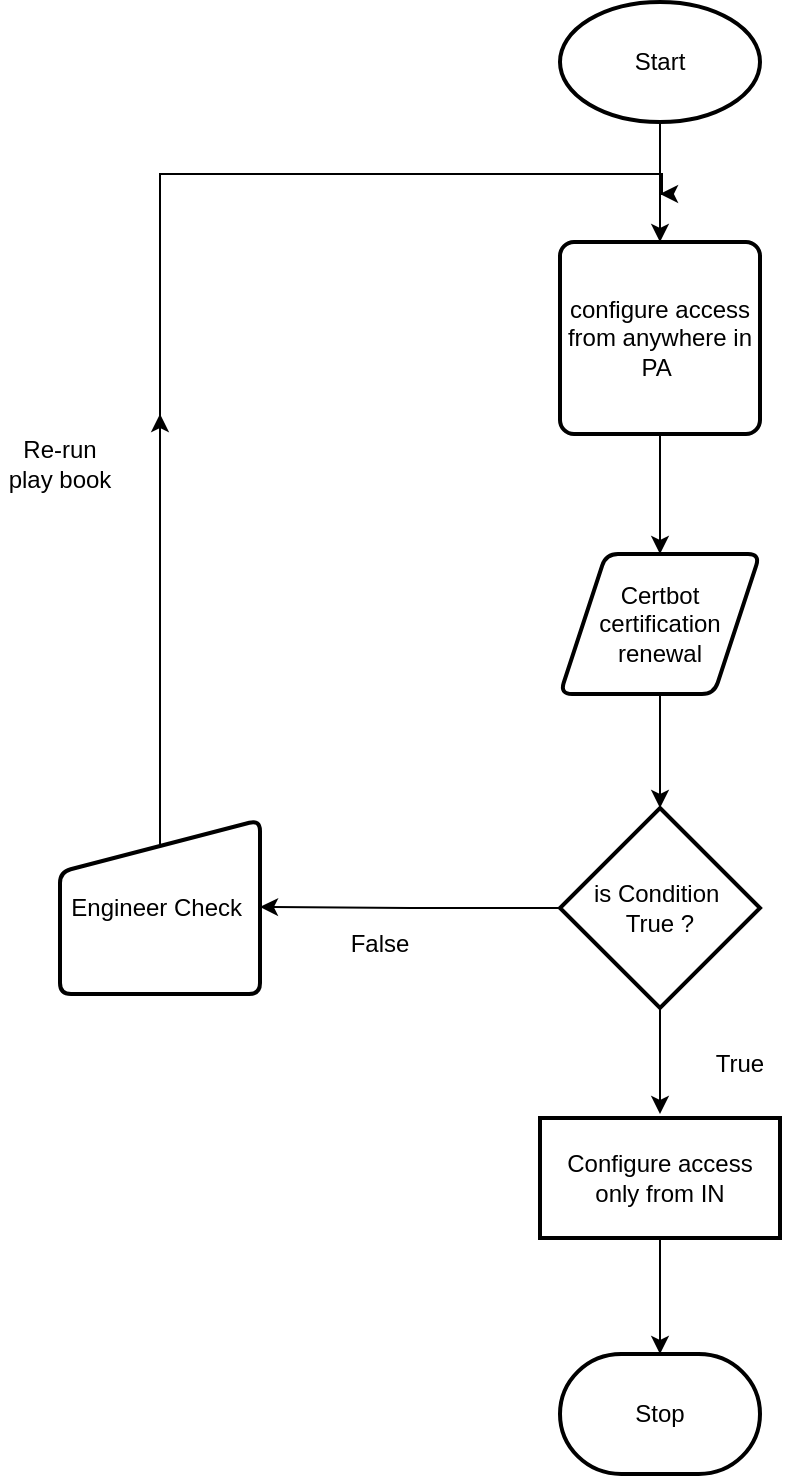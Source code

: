 <mxfile version="24.4.3" type="device">
  <diagram id="C5RBs43oDa-KdzZeNtuy" name="Page-1">
    <mxGraphModel dx="1213" dy="861" grid="1" gridSize="10" guides="1" tooltips="1" connect="1" arrows="1" fold="1" page="1" pageScale="1" pageWidth="827" pageHeight="1169" math="0" shadow="0">
      <root>
        <mxCell id="WIyWlLk6GJQsqaUBKTNV-0" />
        <mxCell id="WIyWlLk6GJQsqaUBKTNV-1" parent="WIyWlLk6GJQsqaUBKTNV-0" />
        <mxCell id="Np7RUgS1rIojiF4Cg4dr-5" value="" style="edgeStyle=orthogonalEdgeStyle;rounded=0;orthogonalLoop=1;jettySize=auto;html=1;" edge="1" parent="WIyWlLk6GJQsqaUBKTNV-1" source="Np7RUgS1rIojiF4Cg4dr-0" target="Np7RUgS1rIojiF4Cg4dr-3">
          <mxGeometry relative="1" as="geometry" />
        </mxCell>
        <mxCell id="Np7RUgS1rIojiF4Cg4dr-0" value="Start" style="strokeWidth=2;html=1;shape=mxgraph.flowchart.start_1;whiteSpace=wrap;" vertex="1" parent="WIyWlLk6GJQsqaUBKTNV-1">
          <mxGeometry x="560" y="44" width="100" height="60" as="geometry" />
        </mxCell>
        <mxCell id="Np7RUgS1rIojiF4Cg4dr-1" value="Stop" style="strokeWidth=2;html=1;shape=mxgraph.flowchart.terminator;whiteSpace=wrap;" vertex="1" parent="WIyWlLk6GJQsqaUBKTNV-1">
          <mxGeometry x="560" y="720" width="100" height="60" as="geometry" />
        </mxCell>
        <mxCell id="Np7RUgS1rIojiF4Cg4dr-7" value="" style="edgeStyle=orthogonalEdgeStyle;rounded=0;orthogonalLoop=1;jettySize=auto;html=1;" edge="1" parent="WIyWlLk6GJQsqaUBKTNV-1" source="Np7RUgS1rIojiF4Cg4dr-2">
          <mxGeometry relative="1" as="geometry">
            <mxPoint x="610" y="600" as="targetPoint" />
          </mxGeometry>
        </mxCell>
        <mxCell id="Np7RUgS1rIojiF4Cg4dr-16" value="" style="edgeStyle=orthogonalEdgeStyle;rounded=0;orthogonalLoop=1;jettySize=auto;html=1;" edge="1" parent="WIyWlLk6GJQsqaUBKTNV-1" source="Np7RUgS1rIojiF4Cg4dr-2" target="Np7RUgS1rIojiF4Cg4dr-15">
          <mxGeometry relative="1" as="geometry" />
        </mxCell>
        <mxCell id="Np7RUgS1rIojiF4Cg4dr-2" value="is Condition&amp;nbsp;&lt;div&gt;True ?&lt;/div&gt;" style="strokeWidth=2;html=1;shape=mxgraph.flowchart.decision;whiteSpace=wrap;" vertex="1" parent="WIyWlLk6GJQsqaUBKTNV-1">
          <mxGeometry x="560" y="447" width="100" height="100" as="geometry" />
        </mxCell>
        <mxCell id="Np7RUgS1rIojiF4Cg4dr-10" value="" style="edgeStyle=orthogonalEdgeStyle;rounded=0;orthogonalLoop=1;jettySize=auto;html=1;" edge="1" parent="WIyWlLk6GJQsqaUBKTNV-1" source="Np7RUgS1rIojiF4Cg4dr-3" target="Np7RUgS1rIojiF4Cg4dr-9">
          <mxGeometry relative="1" as="geometry" />
        </mxCell>
        <mxCell id="Np7RUgS1rIojiF4Cg4dr-3" value="configure access from anywhere in PA&amp;nbsp;" style="rounded=1;whiteSpace=wrap;html=1;absoluteArcSize=1;arcSize=14;strokeWidth=2;" vertex="1" parent="WIyWlLk6GJQsqaUBKTNV-1">
          <mxGeometry x="560" y="164" width="100" height="96" as="geometry" />
        </mxCell>
        <mxCell id="Np7RUgS1rIojiF4Cg4dr-11" value="" style="edgeStyle=orthogonalEdgeStyle;rounded=0;orthogonalLoop=1;jettySize=auto;html=1;" edge="1" parent="WIyWlLk6GJQsqaUBKTNV-1" source="Np7RUgS1rIojiF4Cg4dr-9" target="Np7RUgS1rIojiF4Cg4dr-2">
          <mxGeometry relative="1" as="geometry" />
        </mxCell>
        <mxCell id="Np7RUgS1rIojiF4Cg4dr-9" value="Certbot certification&lt;div&gt;renewal&lt;/div&gt;" style="shape=parallelogram;html=1;strokeWidth=2;perimeter=parallelogramPerimeter;whiteSpace=wrap;rounded=1;arcSize=12;size=0.23;" vertex="1" parent="WIyWlLk6GJQsqaUBKTNV-1">
          <mxGeometry x="560" y="320" width="100" height="70" as="geometry" />
        </mxCell>
        <mxCell id="Np7RUgS1rIojiF4Cg4dr-14" value="" style="edgeStyle=orthogonalEdgeStyle;rounded=0;orthogonalLoop=1;jettySize=auto;html=1;" edge="1" parent="WIyWlLk6GJQsqaUBKTNV-1" source="Np7RUgS1rIojiF4Cg4dr-12" target="Np7RUgS1rIojiF4Cg4dr-1">
          <mxGeometry relative="1" as="geometry" />
        </mxCell>
        <mxCell id="Np7RUgS1rIojiF4Cg4dr-12" value="Configure access only from IN" style="rounded=0;whiteSpace=wrap;html=1;strokeWidth=2;" vertex="1" parent="WIyWlLk6GJQsqaUBKTNV-1">
          <mxGeometry x="550" y="602" width="120" height="60" as="geometry" />
        </mxCell>
        <mxCell id="Np7RUgS1rIojiF4Cg4dr-13" value="True" style="text;html=1;align=center;verticalAlign=middle;whiteSpace=wrap;rounded=0;" vertex="1" parent="WIyWlLk6GJQsqaUBKTNV-1">
          <mxGeometry x="620" y="560" width="60" height="30" as="geometry" />
        </mxCell>
        <mxCell id="Np7RUgS1rIojiF4Cg4dr-19" style="edgeStyle=orthogonalEdgeStyle;rounded=0;orthogonalLoop=1;jettySize=auto;html=1;" edge="1" parent="WIyWlLk6GJQsqaUBKTNV-1">
          <mxGeometry relative="1" as="geometry">
            <mxPoint x="610" y="140" as="targetPoint" />
            <mxPoint x="360" y="473" as="sourcePoint" />
            <Array as="points">
              <mxPoint x="360" y="130" />
              <mxPoint x="611" y="130" />
            </Array>
          </mxGeometry>
        </mxCell>
        <mxCell id="Np7RUgS1rIojiF4Cg4dr-15" value="Engineer Check&amp;nbsp;" style="html=1;strokeWidth=2;shape=manualInput;whiteSpace=wrap;rounded=1;size=26;arcSize=11;" vertex="1" parent="WIyWlLk6GJQsqaUBKTNV-1">
          <mxGeometry x="310" y="453" width="100" height="87" as="geometry" />
        </mxCell>
        <mxCell id="Np7RUgS1rIojiF4Cg4dr-17" value="False" style="text;html=1;align=center;verticalAlign=middle;whiteSpace=wrap;rounded=0;" vertex="1" parent="WIyWlLk6GJQsqaUBKTNV-1">
          <mxGeometry x="440" y="500" width="60" height="30" as="geometry" />
        </mxCell>
        <mxCell id="Np7RUgS1rIojiF4Cg4dr-20" value="" style="endArrow=classic;html=1;rounded=0;" edge="1" parent="WIyWlLk6GJQsqaUBKTNV-1">
          <mxGeometry width="50" height="50" relative="1" as="geometry">
            <mxPoint x="360" y="330" as="sourcePoint" />
            <mxPoint x="360" y="250" as="targetPoint" />
          </mxGeometry>
        </mxCell>
        <mxCell id="Np7RUgS1rIojiF4Cg4dr-21" value="Re-run play book" style="text;html=1;align=center;verticalAlign=middle;whiteSpace=wrap;rounded=0;" vertex="1" parent="WIyWlLk6GJQsqaUBKTNV-1">
          <mxGeometry x="280" y="260" width="60" height="30" as="geometry" />
        </mxCell>
      </root>
    </mxGraphModel>
  </diagram>
</mxfile>
